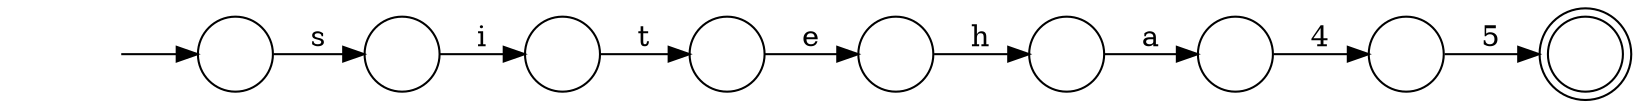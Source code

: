 digraph Automaton {
  rankdir = LR;
  0 [shape=circle,label=""];
  0 -> 6 [label="t"]
  1 [shape=circle,label=""];
  1 -> 2 [label="a"]
  2 [shape=circle,label=""];
  2 -> 3 [label="4"]
  3 [shape=circle,label=""];
  3 -> 7 [label="5"]
  4 [shape=circle,label=""];
  initial [shape=plaintext,label=""];
  initial -> 4
  4 -> 8 [label="s"]
  5 [shape=circle,label=""];
  5 -> 1 [label="h"]
  6 [shape=circle,label=""];
  6 -> 5 [label="e"]
  7 [shape=doublecircle,label=""];
  8 [shape=circle,label=""];
  8 -> 0 [label="i"]
}
